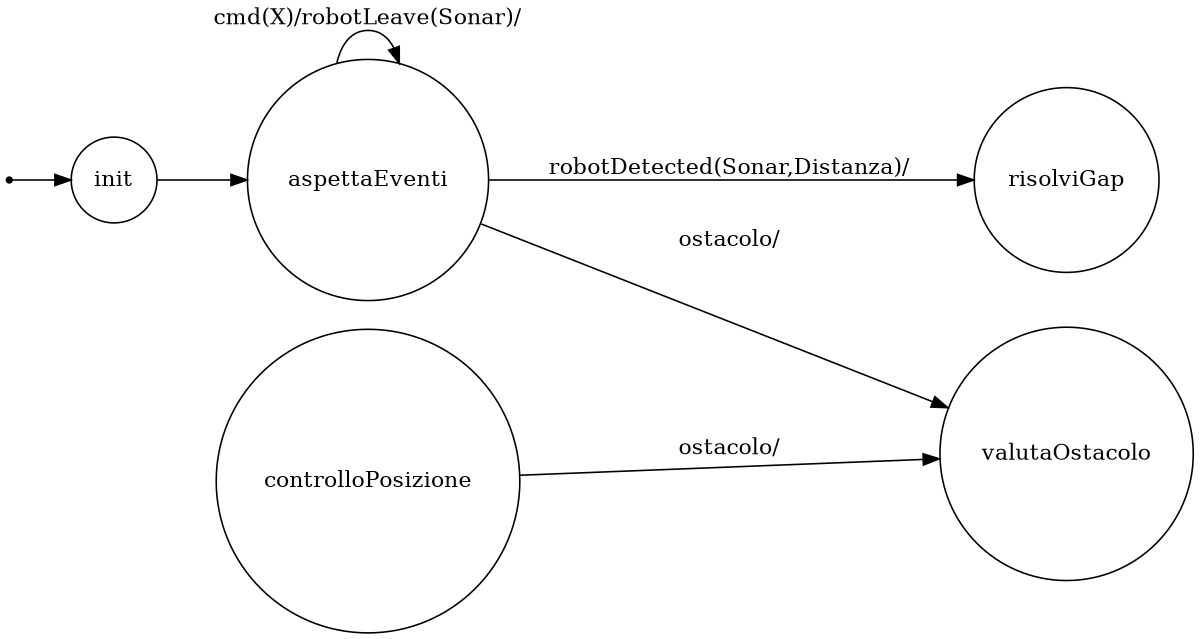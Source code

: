 /*
*
* A GraphViz DOT FSM description 
* Please use a GraphViz visualizer (like http://www.webgraphviz.com)
* 
* Generated by AM,NC,RM
*  
*/
 
digraph finite_state_machine {
  	rankdir=LR;
  	size="8,5"
  	node [shape = point]; iniziale;
  	node [shape = doublecircle]; 
  	node [shape = circle];
  	iniziale -> init [label = ""];
  	
  	
  	init -> aspettaEventi [ label = ""];
  	
  	aspettaEventi -> aspettaEventi [ label = "cmd(X)/robotLeave(Sonar)/"];
  	aspettaEventi -> risolviGap [ label = "robotDetected(Sonar,Distanza)/"];
  	aspettaEventi -> valutaOstacolo [ label = "ostacolo/"];
  	
  	controlloPosizione -> valutaOstacolo [ label = "ostacolo/"];
}